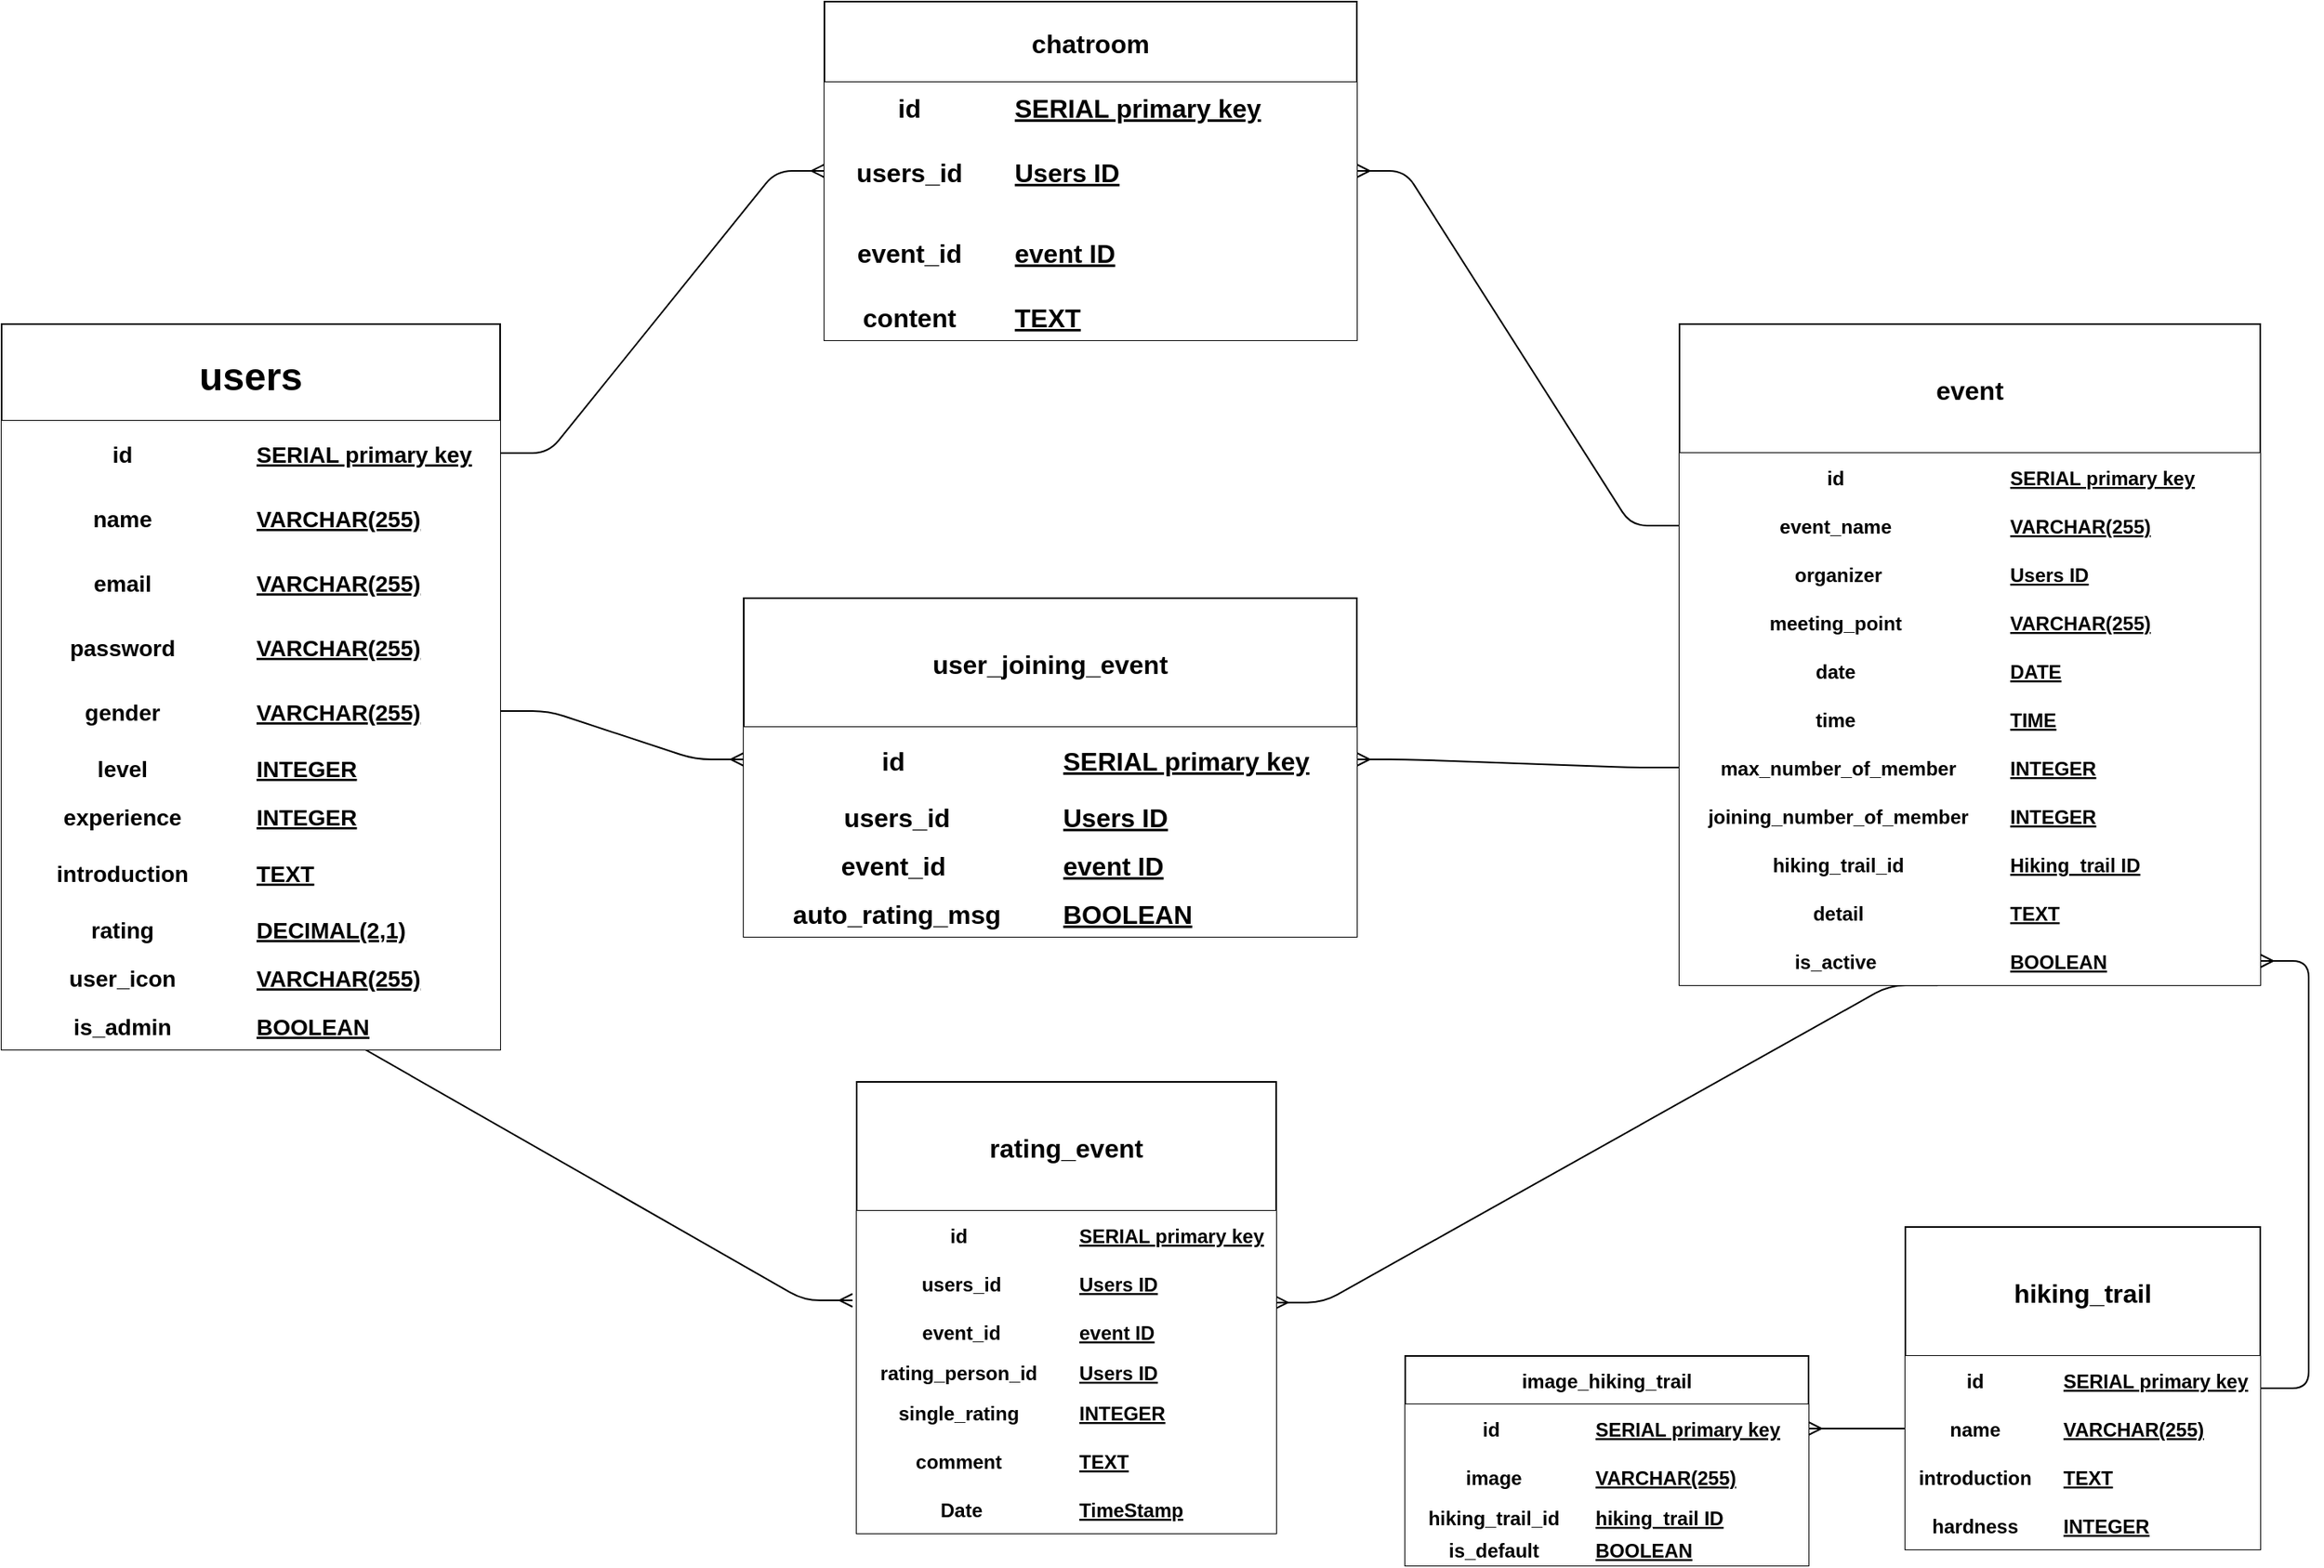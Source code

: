 <mxfile version="14.2.7" type="device"><diagram id="65VvHo6--kCIn4KXoi39" name="Page-1"><mxGraphModel dx="1865" dy="1717" grid="1" gridSize="10" guides="1" tooltips="1" connect="1" arrows="1" fold="1" page="1" pageScale="1" pageWidth="827" pageHeight="1169" math="0" shadow="0"><root><mxCell id="0"/><mxCell id="1" parent="0"/><mxCell id="d0yQMke6JM1EVP33kVht-113" value="" style="edgeStyle=entityRelationEdgeStyle;fontSize=12;html=1;endArrow=ERmany;entryX=0;entryY=0.5;entryDx=0;entryDy=0;" parent="1" source="-zenPWLFXA5SUry6Ur8m-55" target="-zenPWLFXA5SUry6Ur8m-111" edge="1"><mxGeometry width="100" height="100" relative="1" as="geometry"><mxPoint x="-160" y="-700" as="sourcePoint"/><mxPoint x="-130" y="-550" as="targetPoint"/></mxGeometry></mxCell><mxCell id="d0yQMke6JM1EVP33kVht-120" value="" style="edgeStyle=entityRelationEdgeStyle;fontSize=12;html=1;endArrow=ERmany;exitX=0;exitY=0.5;exitDx=0;exitDy=0;entryX=1;entryY=0.5;entryDx=0;entryDy=0;" parent="1" source="-zenPWLFXA5SUry6Ur8m-220" target="-zenPWLFXA5SUry6Ur8m-79" edge="1"><mxGeometry width="100" height="100" relative="1" as="geometry"><mxPoint x="310" y="-1010" as="sourcePoint"/><mxPoint x="370" y="-1010" as="targetPoint"/></mxGeometry></mxCell><mxCell id="d0yQMke6JM1EVP33kVht-121" value="" style="edgeStyle=entityRelationEdgeStyle;fontSize=12;html=1;endArrow=ERmany;entryX=0;entryY=0.5;entryDx=0;entryDy=0;" parent="1" source="-zenPWLFXA5SUry6Ur8m-19" target="-zenPWLFXA5SUry6Ur8m-79" edge="1"><mxGeometry width="100" height="100" relative="1" as="geometry"><mxPoint x="-180" y="-910" as="sourcePoint"/><mxPoint x="-230" y="-936" as="targetPoint"/></mxGeometry></mxCell><mxCell id="d0yQMke6JM1EVP33kVht-123" value="" style="edgeStyle=entityRelationEdgeStyle;fontSize=12;html=1;endArrow=ERmany;entryX=-0.01;entryY=0.85;entryDx=0;entryDy=0;entryPerimeter=0;exitX=0.474;exitY=1.067;exitDx=0;exitDy=0;exitPerimeter=0;" parent="1" source="-zenPWLFXA5SUry6Ur8m-40" target="-zenPWLFXA5SUry6Ur8m-158" edge="1"><mxGeometry width="100" height="100" relative="1" as="geometry"><mxPoint x="-388" y="-520" as="sourcePoint"/><mxPoint x="-380" y="-350" as="targetPoint"/></mxGeometry></mxCell><mxCell id="d0yQMke6JM1EVP33kVht-122" value="" style="edgeStyle=entityRelationEdgeStyle;fontSize=12;html=1;endArrow=ERmany;entryX=0.997;entryY=-0.106;entryDx=0;entryDy=0;entryPerimeter=0;exitX=0.445;exitY=1.003;exitDx=0;exitDy=0;exitPerimeter=0;" parent="1" source="-zenPWLFXA5SUry6Ur8m-241" target="-zenPWLFXA5SUry6Ur8m-161" edge="1"><mxGeometry width="100" height="100" relative="1" as="geometry"><mxPoint x="290" y="-450" as="sourcePoint"/><mxPoint x="440" y="-520" as="targetPoint"/></mxGeometry></mxCell><mxCell id="d0yQMke6JM1EVP33kVht-112" value="" style="edgeStyle=entityRelationEdgeStyle;fontSize=12;html=1;endArrow=ERmany;" parent="1" source="-zenPWLFXA5SUry6Ur8m-253" target="-zenPWLFXA5SUry6Ur8m-111" edge="1"><mxGeometry width="100" height="100" relative="1" as="geometry"><mxPoint x="304" y="-600" as="sourcePoint"/><mxPoint x="250" y="-685" as="targetPoint"/></mxGeometry></mxCell><mxCell id="-zenPWLFXA5SUry6Ur8m-18" value="users" style="shape=table;startSize=60;container=1;collapsible=1;childLayout=tableLayout;fixedRows=1;rowLines=0;fontStyle=1;align=center;resizeLast=1;gradientColor=none;fontSize=24;" parent="1" vertex="1"><mxGeometry x="-730" y="-890" width="309" height="450" as="geometry"/></mxCell><mxCell id="-zenPWLFXA5SUry6Ur8m-19" value="" style="shape=partialRectangle;collapsible=0;dropTarget=0;pointerEvents=0;top=0;left=0;bottom=0;right=0;points=[[0,0.5],[1,0.5]];portConstraint=eastwest;" parent="-zenPWLFXA5SUry6Ur8m-18" vertex="1"><mxGeometry y="60" width="309" height="40" as="geometry"/></mxCell><mxCell id="-zenPWLFXA5SUry6Ur8m-20" value="id" style="shape=partialRectangle;connectable=0;top=0;left=0;bottom=0;right=0;fontStyle=1;overflow=hidden;fontSize=14;" parent="-zenPWLFXA5SUry6Ur8m-19" vertex="1"><mxGeometry width="150.0" height="40" as="geometry"/></mxCell><mxCell id="-zenPWLFXA5SUry6Ur8m-21" value="SERIAL primary key" style="shape=partialRectangle;connectable=0;top=0;left=0;bottom=0;right=0;align=left;spacingLeft=6;fontStyle=5;overflow=hidden;fontSize=14;" parent="-zenPWLFXA5SUry6Ur8m-19" vertex="1"><mxGeometry x="150.0" width="159.0" height="40" as="geometry"/></mxCell><mxCell id="-zenPWLFXA5SUry6Ur8m-22" value="" style="shape=partialRectangle;collapsible=0;dropTarget=0;pointerEvents=0;top=0;left=0;bottom=1;right=0;points=[[0,0.5],[1,0.5]];portConstraint=eastwest;fontSize=14;" parent="-zenPWLFXA5SUry6Ur8m-18" vertex="1"><mxGeometry y="100" width="309" height="40" as="geometry"/></mxCell><mxCell id="-zenPWLFXA5SUry6Ur8m-23" value="name" style="shape=partialRectangle;connectable=0;top=0;left=0;bottom=0;right=0;fontStyle=1;overflow=hidden;fontSize=14;" parent="-zenPWLFXA5SUry6Ur8m-22" vertex="1"><mxGeometry width="150.0" height="40" as="geometry"/></mxCell><mxCell id="-zenPWLFXA5SUry6Ur8m-24" value="VARCHAR(255)" style="shape=partialRectangle;connectable=0;top=0;left=0;bottom=0;right=0;align=left;spacingLeft=6;fontStyle=5;overflow=hidden;fontSize=14;" parent="-zenPWLFXA5SUry6Ur8m-22" vertex="1"><mxGeometry x="150.0" width="159.0" height="40" as="geometry"/></mxCell><mxCell id="-zenPWLFXA5SUry6Ur8m-61" style="shape=partialRectangle;collapsible=0;dropTarget=0;pointerEvents=0;top=0;left=0;bottom=1;right=0;points=[[0,0.5],[1,0.5]];portConstraint=eastwest;fontSize=14;" parent="-zenPWLFXA5SUry6Ur8m-18" vertex="1"><mxGeometry y="140" width="309" height="40" as="geometry"/></mxCell><mxCell id="-zenPWLFXA5SUry6Ur8m-62" value="email" style="shape=partialRectangle;connectable=0;top=0;left=0;bottom=0;right=0;fontStyle=1;overflow=hidden;fontSize=14;" parent="-zenPWLFXA5SUry6Ur8m-61" vertex="1"><mxGeometry width="150.0" height="40" as="geometry"/></mxCell><mxCell id="-zenPWLFXA5SUry6Ur8m-63" value="VARCHAR(255)" style="shape=partialRectangle;connectable=0;top=0;left=0;bottom=0;right=0;align=left;spacingLeft=6;fontStyle=5;overflow=hidden;fontSize=14;" parent="-zenPWLFXA5SUry6Ur8m-61" vertex="1"><mxGeometry x="150.0" width="159.0" height="40" as="geometry"/></mxCell><mxCell id="-zenPWLFXA5SUry6Ur8m-58" style="shape=partialRectangle;collapsible=0;dropTarget=0;pointerEvents=0;top=0;left=0;bottom=1;right=0;points=[[0,0.5],[1,0.5]];portConstraint=eastwest;fontSize=14;" parent="-zenPWLFXA5SUry6Ur8m-18" vertex="1"><mxGeometry y="180" width="309" height="40" as="geometry"/></mxCell><mxCell id="-zenPWLFXA5SUry6Ur8m-59" value="password" style="shape=partialRectangle;connectable=0;top=0;left=0;bottom=0;right=0;fontStyle=1;overflow=hidden;fontSize=14;" parent="-zenPWLFXA5SUry6Ur8m-58" vertex="1"><mxGeometry width="150.0" height="40" as="geometry"/></mxCell><mxCell id="-zenPWLFXA5SUry6Ur8m-60" value="VARCHAR(255)" style="shape=partialRectangle;connectable=0;top=0;left=0;bottom=0;right=0;align=left;spacingLeft=6;fontStyle=5;overflow=hidden;fontSize=14;" parent="-zenPWLFXA5SUry6Ur8m-58" vertex="1"><mxGeometry x="150.0" width="159.0" height="40" as="geometry"/></mxCell><mxCell id="-zenPWLFXA5SUry6Ur8m-55" style="shape=partialRectangle;collapsible=0;dropTarget=0;pointerEvents=0;top=0;left=0;bottom=1;right=0;points=[[0,0.5],[1,0.5]];portConstraint=eastwest;fontSize=14;" parent="-zenPWLFXA5SUry6Ur8m-18" vertex="1"><mxGeometry y="220" width="309" height="40" as="geometry"/></mxCell><mxCell id="-zenPWLFXA5SUry6Ur8m-56" value="gender" style="shape=partialRectangle;connectable=0;top=0;left=0;bottom=0;right=0;fontStyle=1;overflow=hidden;fontSize=14;" parent="-zenPWLFXA5SUry6Ur8m-55" vertex="1"><mxGeometry width="150.0" height="40" as="geometry"/></mxCell><mxCell id="-zenPWLFXA5SUry6Ur8m-57" value="VARCHAR(255)" style="shape=partialRectangle;connectable=0;top=0;left=0;bottom=0;right=0;align=left;spacingLeft=6;fontStyle=5;overflow=hidden;fontSize=14;" parent="-zenPWLFXA5SUry6Ur8m-55" vertex="1"><mxGeometry x="150.0" width="159.0" height="40" as="geometry"/></mxCell><mxCell id="-zenPWLFXA5SUry6Ur8m-52" style="shape=partialRectangle;collapsible=0;dropTarget=0;pointerEvents=0;top=0;left=0;bottom=1;right=0;points=[[0,0.5],[1,0.5]];portConstraint=eastwest;fontSize=14;" parent="-zenPWLFXA5SUry6Ur8m-18" vertex="1"><mxGeometry y="260" width="309" height="30" as="geometry"/></mxCell><mxCell id="-zenPWLFXA5SUry6Ur8m-53" value="level" style="shape=partialRectangle;connectable=0;top=0;left=0;bottom=0;right=0;fontStyle=1;overflow=hidden;fontSize=14;" parent="-zenPWLFXA5SUry6Ur8m-52" vertex="1"><mxGeometry width="150.0" height="30" as="geometry"/></mxCell><mxCell id="-zenPWLFXA5SUry6Ur8m-54" value="INTEGER" style="shape=partialRectangle;connectable=0;top=0;left=0;bottom=0;right=0;align=left;spacingLeft=6;fontStyle=5;overflow=hidden;fontSize=14;" parent="-zenPWLFXA5SUry6Ur8m-52" vertex="1"><mxGeometry x="150.0" width="159.0" height="30" as="geometry"/></mxCell><mxCell id="-zenPWLFXA5SUry6Ur8m-49" style="shape=partialRectangle;collapsible=0;dropTarget=0;pointerEvents=0;top=0;left=0;bottom=1;right=0;points=[[0,0.5],[1,0.5]];portConstraint=eastwest;fontSize=14;" parent="-zenPWLFXA5SUry6Ur8m-18" vertex="1"><mxGeometry y="290" width="309" height="30" as="geometry"/></mxCell><mxCell id="-zenPWLFXA5SUry6Ur8m-50" value="experience" style="shape=partialRectangle;connectable=0;top=0;left=0;bottom=0;right=0;fontStyle=1;overflow=hidden;fontSize=14;" parent="-zenPWLFXA5SUry6Ur8m-49" vertex="1"><mxGeometry width="150.0" height="30" as="geometry"/></mxCell><mxCell id="-zenPWLFXA5SUry6Ur8m-51" value="INTEGER" style="shape=partialRectangle;connectable=0;top=0;left=0;bottom=0;right=0;align=left;spacingLeft=6;fontStyle=5;overflow=hidden;fontSize=14;" parent="-zenPWLFXA5SUry6Ur8m-49" vertex="1"><mxGeometry x="150.0" width="159.0" height="30" as="geometry"/></mxCell><mxCell id="-zenPWLFXA5SUry6Ur8m-46" style="shape=partialRectangle;collapsible=0;dropTarget=0;pointerEvents=0;top=0;left=0;bottom=1;right=0;points=[[0,0.5],[1,0.5]];portConstraint=eastwest;fontSize=14;" parent="-zenPWLFXA5SUry6Ur8m-18" vertex="1"><mxGeometry y="320" width="309" height="40" as="geometry"/></mxCell><mxCell id="-zenPWLFXA5SUry6Ur8m-47" value="introduction" style="shape=partialRectangle;connectable=0;top=0;left=0;bottom=0;right=0;fontStyle=1;overflow=hidden;fontSize=14;" parent="-zenPWLFXA5SUry6Ur8m-46" vertex="1"><mxGeometry width="150.0" height="40" as="geometry"/></mxCell><mxCell id="-zenPWLFXA5SUry6Ur8m-48" value="TEXT" style="shape=partialRectangle;connectable=0;top=0;left=0;bottom=0;right=0;align=left;spacingLeft=6;fontStyle=5;overflow=hidden;fontSize=14;" parent="-zenPWLFXA5SUry6Ur8m-46" vertex="1"><mxGeometry x="150.0" width="159.0" height="40" as="geometry"/></mxCell><mxCell id="-zenPWLFXA5SUry6Ur8m-43" style="shape=partialRectangle;collapsible=0;dropTarget=0;pointerEvents=0;top=0;left=0;bottom=1;right=0;points=[[0,0.5],[1,0.5]];portConstraint=eastwest;fontSize=14;" parent="-zenPWLFXA5SUry6Ur8m-18" vertex="1"><mxGeometry y="360" width="309" height="30" as="geometry"/></mxCell><mxCell id="-zenPWLFXA5SUry6Ur8m-44" value="rating" style="shape=partialRectangle;connectable=0;top=0;left=0;bottom=0;right=0;fontStyle=1;overflow=hidden;fontSize=14;" parent="-zenPWLFXA5SUry6Ur8m-43" vertex="1"><mxGeometry width="150.0" height="30" as="geometry"/></mxCell><mxCell id="-zenPWLFXA5SUry6Ur8m-45" value="DECIMAL(2,1)" style="shape=partialRectangle;connectable=0;top=0;left=0;bottom=0;right=0;align=left;spacingLeft=6;fontStyle=5;overflow=hidden;fontSize=14;" parent="-zenPWLFXA5SUry6Ur8m-43" vertex="1"><mxGeometry x="150.0" width="159.0" height="30" as="geometry"/></mxCell><mxCell id="-zenPWLFXA5SUry6Ur8m-40" style="shape=partialRectangle;collapsible=0;dropTarget=0;pointerEvents=0;top=0;left=0;bottom=1;right=0;points=[[0,0.5],[1,0.5]];portConstraint=eastwest;fontSize=14;" parent="-zenPWLFXA5SUry6Ur8m-18" vertex="1"><mxGeometry y="390" width="309" height="30" as="geometry"/></mxCell><mxCell id="-zenPWLFXA5SUry6Ur8m-41" value="user_icon" style="shape=partialRectangle;connectable=0;top=0;left=0;bottom=0;right=0;fontStyle=1;overflow=hidden;fontSize=14;" parent="-zenPWLFXA5SUry6Ur8m-40" vertex="1"><mxGeometry width="150.0" height="30" as="geometry"/></mxCell><mxCell id="-zenPWLFXA5SUry6Ur8m-42" value="VARCHAR(255)" style="shape=partialRectangle;connectable=0;top=0;left=0;bottom=0;right=0;align=left;spacingLeft=6;fontStyle=5;overflow=hidden;fontSize=14;" parent="-zenPWLFXA5SUry6Ur8m-40" vertex="1"><mxGeometry x="150.0" width="159.0" height="30" as="geometry"/></mxCell><mxCell id="eT_A-ZNSrXcvtwhWR4jD-4" style="shape=partialRectangle;collapsible=0;dropTarget=0;pointerEvents=0;top=0;left=0;bottom=1;right=0;points=[[0,0.5],[1,0.5]];portConstraint=eastwest;fontSize=14;" vertex="1" parent="-zenPWLFXA5SUry6Ur8m-18"><mxGeometry y="420" width="309" height="30" as="geometry"/></mxCell><mxCell id="eT_A-ZNSrXcvtwhWR4jD-5" value="is_admin" style="shape=partialRectangle;connectable=0;top=0;left=0;bottom=0;right=0;fontStyle=1;overflow=hidden;fontSize=14;" vertex="1" parent="eT_A-ZNSrXcvtwhWR4jD-4"><mxGeometry width="150.0" height="30" as="geometry"/></mxCell><mxCell id="eT_A-ZNSrXcvtwhWR4jD-6" value="BOOLEAN" style="shape=partialRectangle;connectable=0;top=0;left=0;bottom=0;right=0;align=left;spacingLeft=6;fontStyle=5;overflow=hidden;fontSize=14;" vertex="1" parent="eT_A-ZNSrXcvtwhWR4jD-4"><mxGeometry x="150.0" width="159.0" height="30" as="geometry"/></mxCell><mxCell id="-zenPWLFXA5SUry6Ur8m-79" value="chatroom" style="shape=table;startSize=50;container=1;collapsible=1;childLayout=tableLayout;fixedRows=1;rowLines=0;fontStyle=1;align=center;resizeLast=1;strokeColor=#000000;gradientColor=none;fontSize=16;" parent="1" vertex="1"><mxGeometry x="-220" y="-1090" width="330" height="210" as="geometry"/></mxCell><mxCell id="-zenPWLFXA5SUry6Ur8m-80" value="" style="shape=partialRectangle;collapsible=0;dropTarget=0;pointerEvents=0;top=0;left=0;bottom=0;right=0;points=[[0,0.5],[1,0.5]];portConstraint=eastwest;fontSize=16;" parent="-zenPWLFXA5SUry6Ur8m-79" vertex="1"><mxGeometry y="50" width="330" height="30" as="geometry"/></mxCell><mxCell id="-zenPWLFXA5SUry6Ur8m-81" value="id " style="shape=partialRectangle;connectable=0;top=0;left=0;bottom=0;right=0;fontStyle=1;overflow=hidden;fontSize=16;" parent="-zenPWLFXA5SUry6Ur8m-80" vertex="1"><mxGeometry width="110" height="30" as="geometry"/></mxCell><mxCell id="-zenPWLFXA5SUry6Ur8m-82" value="SERIAL primary key" style="shape=partialRectangle;connectable=0;top=0;left=0;bottom=0;right=0;align=left;spacingLeft=6;fontStyle=5;overflow=hidden;fontSize=16;" parent="-zenPWLFXA5SUry6Ur8m-80" vertex="1"><mxGeometry x="110" width="220" height="30" as="geometry"/></mxCell><mxCell id="-zenPWLFXA5SUry6Ur8m-98" style="shape=partialRectangle;collapsible=0;dropTarget=0;pointerEvents=0;top=0;left=0;bottom=0;right=0;points=[[0,0.5],[1,0.5]];portConstraint=eastwest;fontSize=16;" parent="-zenPWLFXA5SUry6Ur8m-79" vertex="1"><mxGeometry y="80" width="330" height="50" as="geometry"/></mxCell><mxCell id="-zenPWLFXA5SUry6Ur8m-99" value="users_id " style="shape=partialRectangle;connectable=0;top=0;left=0;bottom=0;right=0;fontStyle=1;overflow=hidden;fontSize=16;" parent="-zenPWLFXA5SUry6Ur8m-98" vertex="1"><mxGeometry width="110" height="50" as="geometry"/></mxCell><mxCell id="-zenPWLFXA5SUry6Ur8m-100" value="Users ID" style="shape=partialRectangle;connectable=0;top=0;left=0;bottom=0;right=0;align=left;spacingLeft=6;fontStyle=5;overflow=hidden;fontSize=16;" parent="-zenPWLFXA5SUry6Ur8m-98" vertex="1"><mxGeometry x="110" width="220" height="50" as="geometry"/></mxCell><mxCell id="-zenPWLFXA5SUry6Ur8m-101" style="shape=partialRectangle;collapsible=0;dropTarget=0;pointerEvents=0;top=0;left=0;bottom=0;right=0;points=[[0,0.5],[1,0.5]];portConstraint=eastwest;fontSize=16;" parent="-zenPWLFXA5SUry6Ur8m-79" vertex="1"><mxGeometry y="130" width="330" height="50" as="geometry"/></mxCell><mxCell id="-zenPWLFXA5SUry6Ur8m-102" value="event_id " style="shape=partialRectangle;connectable=0;top=0;left=0;bottom=0;right=0;fontStyle=1;overflow=hidden;fontSize=16;" parent="-zenPWLFXA5SUry6Ur8m-101" vertex="1"><mxGeometry width="110" height="50" as="geometry"/></mxCell><mxCell id="-zenPWLFXA5SUry6Ur8m-103" value="event ID" style="shape=partialRectangle;connectable=0;top=0;left=0;bottom=0;right=0;align=left;spacingLeft=6;fontStyle=5;overflow=hidden;fontSize=16;" parent="-zenPWLFXA5SUry6Ur8m-101" vertex="1"><mxGeometry x="110" width="220" height="50" as="geometry"/></mxCell><mxCell id="-zenPWLFXA5SUry6Ur8m-104" style="shape=partialRectangle;collapsible=0;dropTarget=0;pointerEvents=0;top=0;left=0;bottom=0;right=0;points=[[0,0.5],[1,0.5]];portConstraint=eastwest;fontSize=16;" parent="-zenPWLFXA5SUry6Ur8m-79" vertex="1"><mxGeometry y="180" width="330" height="30" as="geometry"/></mxCell><mxCell id="-zenPWLFXA5SUry6Ur8m-105" value="content " style="shape=partialRectangle;connectable=0;top=0;left=0;bottom=0;right=0;fontStyle=1;overflow=hidden;fontSize=16;" parent="-zenPWLFXA5SUry6Ur8m-104" vertex="1"><mxGeometry width="110" height="30" as="geometry"/></mxCell><mxCell id="-zenPWLFXA5SUry6Ur8m-106" value="TEXT" style="shape=partialRectangle;connectable=0;top=0;left=0;bottom=0;right=0;align=left;spacingLeft=6;fontStyle=5;overflow=hidden;fontSize=16;" parent="-zenPWLFXA5SUry6Ur8m-104" vertex="1"><mxGeometry x="110" width="220" height="30" as="geometry"/></mxCell><mxCell id="-zenPWLFXA5SUry6Ur8m-110" value="user_joining_event" style="shape=table;startSize=80;container=1;collapsible=1;childLayout=tableLayout;fixedRows=1;rowLines=0;fontStyle=1;align=center;resizeLast=1;strokeColor=#000000;gradientColor=none;fontSize=16;" parent="1" vertex="1"><mxGeometry x="-270" y="-720" width="380" height="210" as="geometry"/></mxCell><mxCell id="-zenPWLFXA5SUry6Ur8m-111" value="" style="shape=partialRectangle;collapsible=0;dropTarget=0;pointerEvents=0;top=0;left=0;bottom=0;right=0;points=[[0,0.5],[1,0.5]];portConstraint=eastwest;fontSize=16;" parent="-zenPWLFXA5SUry6Ur8m-110" vertex="1"><mxGeometry y="80" width="380" height="40" as="geometry"/></mxCell><mxCell id="-zenPWLFXA5SUry6Ur8m-112" value="id " style="shape=partialRectangle;connectable=0;top=0;left=0;bottom=0;right=0;fontStyle=1;overflow=hidden;fontSize=16;" parent="-zenPWLFXA5SUry6Ur8m-111" vertex="1"><mxGeometry width="190" height="40" as="geometry"/></mxCell><mxCell id="-zenPWLFXA5SUry6Ur8m-113" value="SERIAL primary key" style="shape=partialRectangle;connectable=0;top=0;left=0;bottom=0;right=0;align=left;spacingLeft=6;fontStyle=5;overflow=hidden;fontSize=16;" parent="-zenPWLFXA5SUry6Ur8m-111" vertex="1"><mxGeometry x="190" width="190" height="40" as="geometry"/></mxCell><mxCell id="-zenPWLFXA5SUry6Ur8m-129" style="shape=partialRectangle;collapsible=0;dropTarget=0;pointerEvents=0;top=0;left=0;bottom=0;right=0;points=[[0,0.5],[1,0.5]];portConstraint=eastwest;fontSize=16;" parent="-zenPWLFXA5SUry6Ur8m-110" vertex="1"><mxGeometry y="120" width="380" height="30" as="geometry"/></mxCell><mxCell id="-zenPWLFXA5SUry6Ur8m-130" value="users_id" style="shape=partialRectangle;connectable=0;top=0;left=0;bottom=0;right=0;fontStyle=1;overflow=hidden;fontSize=16;" parent="-zenPWLFXA5SUry6Ur8m-129" vertex="1"><mxGeometry width="190" height="30" as="geometry"/></mxCell><mxCell id="-zenPWLFXA5SUry6Ur8m-131" value="Users ID" style="shape=partialRectangle;connectable=0;top=0;left=0;bottom=0;right=0;align=left;spacingLeft=6;fontStyle=5;overflow=hidden;fontSize=16;" parent="-zenPWLFXA5SUry6Ur8m-129" vertex="1"><mxGeometry x="190" width="190" height="30" as="geometry"/></mxCell><mxCell id="-zenPWLFXA5SUry6Ur8m-132" style="shape=partialRectangle;collapsible=0;dropTarget=0;pointerEvents=0;top=0;left=0;bottom=0;right=0;points=[[0,0.5],[1,0.5]];portConstraint=eastwest;fontSize=16;" parent="-zenPWLFXA5SUry6Ur8m-110" vertex="1"><mxGeometry y="150" width="380" height="30" as="geometry"/></mxCell><mxCell id="-zenPWLFXA5SUry6Ur8m-133" value="event_id " style="shape=partialRectangle;connectable=0;top=0;left=0;bottom=0;right=0;fontStyle=1;overflow=hidden;fontSize=16;" parent="-zenPWLFXA5SUry6Ur8m-132" vertex="1"><mxGeometry width="190" height="30" as="geometry"/></mxCell><mxCell id="-zenPWLFXA5SUry6Ur8m-134" value="event ID" style="shape=partialRectangle;connectable=0;top=0;left=0;bottom=0;right=0;align=left;spacingLeft=6;fontStyle=5;overflow=hidden;fontSize=16;" parent="-zenPWLFXA5SUry6Ur8m-132" vertex="1"><mxGeometry x="190" width="190" height="30" as="geometry"/></mxCell><mxCell id="W8MikCeuZX580ekkMF8j-58" style="shape=partialRectangle;collapsible=0;dropTarget=0;pointerEvents=0;top=0;left=0;bottom=0;right=0;points=[[0,0.5],[1,0.5]];portConstraint=eastwest;fontSize=16;" parent="-zenPWLFXA5SUry6Ur8m-110" vertex="1"><mxGeometry y="180" width="380" height="30" as="geometry"/></mxCell><mxCell id="W8MikCeuZX580ekkMF8j-59" value="auto_rating_msg" style="shape=partialRectangle;connectable=0;top=0;left=0;bottom=0;right=0;fontStyle=1;overflow=hidden;fontSize=16;" parent="W8MikCeuZX580ekkMF8j-58" vertex="1"><mxGeometry width="190" height="30" as="geometry"/></mxCell><mxCell id="W8MikCeuZX580ekkMF8j-60" value="BOOLEAN" style="shape=partialRectangle;connectable=0;top=0;left=0;bottom=0;right=0;align=left;spacingLeft=6;fontStyle=5;overflow=hidden;fontSize=16;" parent="W8MikCeuZX580ekkMF8j-58" vertex="1"><mxGeometry x="190" width="190" height="30" as="geometry"/></mxCell><mxCell id="-zenPWLFXA5SUry6Ur8m-139" value="rating_event" style="shape=table;startSize=80;container=1;collapsible=1;childLayout=tableLayout;fixedRows=1;rowLines=0;fontStyle=1;align=center;resizeLast=1;strokeColor=#000000;gradientColor=none;fontSize=16;" parent="1" vertex="1"><mxGeometry x="-200" y="-420" width="260" height="280.0" as="geometry"/></mxCell><mxCell id="-zenPWLFXA5SUry6Ur8m-143" value="" style="shape=partialRectangle;collapsible=0;dropTarget=0;pointerEvents=0;top=0;left=0;bottom=1;right=0;points=[[0,0.5],[1,0.5]];portConstraint=eastwest;" parent="-zenPWLFXA5SUry6Ur8m-139" vertex="1"><mxGeometry y="80" width="260" height="30" as="geometry"/></mxCell><mxCell id="-zenPWLFXA5SUry6Ur8m-144" value="id " style="shape=partialRectangle;connectable=0;top=0;left=0;bottom=0;right=0;fontStyle=1;overflow=hidden;" parent="-zenPWLFXA5SUry6Ur8m-143" vertex="1"><mxGeometry width="130" height="30" as="geometry"/></mxCell><mxCell id="-zenPWLFXA5SUry6Ur8m-145" value="SERIAL primary key" style="shape=partialRectangle;connectable=0;top=0;left=0;bottom=0;right=0;align=left;spacingLeft=6;fontStyle=5;overflow=hidden;" parent="-zenPWLFXA5SUry6Ur8m-143" vertex="1"><mxGeometry x="130" width="130" height="30" as="geometry"/></mxCell><mxCell id="-zenPWLFXA5SUry6Ur8m-158" style="shape=partialRectangle;collapsible=0;dropTarget=0;pointerEvents=0;top=0;left=0;bottom=1;right=0;points=[[0,0.5],[1,0.5]];portConstraint=eastwest;" parent="-zenPWLFXA5SUry6Ur8m-139" vertex="1"><mxGeometry y="110" width="260" height="30" as="geometry"/></mxCell><mxCell id="-zenPWLFXA5SUry6Ur8m-159" value="users_id" style="shape=partialRectangle;connectable=0;top=0;left=0;bottom=0;right=0;fontStyle=1;overflow=hidden;" parent="-zenPWLFXA5SUry6Ur8m-158" vertex="1"><mxGeometry width="130" height="30" as="geometry"/></mxCell><mxCell id="-zenPWLFXA5SUry6Ur8m-160" value="Users ID" style="shape=partialRectangle;connectable=0;top=0;left=0;bottom=0;right=0;align=left;spacingLeft=6;fontStyle=5;overflow=hidden;" parent="-zenPWLFXA5SUry6Ur8m-158" vertex="1"><mxGeometry x="130" width="130" height="30" as="geometry"/></mxCell><mxCell id="-zenPWLFXA5SUry6Ur8m-161" style="shape=partialRectangle;collapsible=0;dropTarget=0;pointerEvents=0;top=0;left=0;bottom=1;right=0;points=[[0,0.5],[1,0.5]];portConstraint=eastwest;" parent="-zenPWLFXA5SUry6Ur8m-139" vertex="1"><mxGeometry y="140" width="260" height="30" as="geometry"/></mxCell><mxCell id="-zenPWLFXA5SUry6Ur8m-162" value="event_id" style="shape=partialRectangle;connectable=0;top=0;left=0;bottom=0;right=0;fontStyle=1;overflow=hidden;" parent="-zenPWLFXA5SUry6Ur8m-161" vertex="1"><mxGeometry width="130" height="30" as="geometry"/></mxCell><mxCell id="-zenPWLFXA5SUry6Ur8m-163" value="event ID" style="shape=partialRectangle;connectable=0;top=0;left=0;bottom=0;right=0;align=left;spacingLeft=6;fontStyle=5;overflow=hidden;" parent="-zenPWLFXA5SUry6Ur8m-161" vertex="1"><mxGeometry x="130" width="130" height="30" as="geometry"/></mxCell><mxCell id="-zenPWLFXA5SUry6Ur8m-164" style="shape=partialRectangle;collapsible=0;dropTarget=0;pointerEvents=0;top=0;left=0;bottom=1;right=0;points=[[0,0.5],[1,0.5]];portConstraint=eastwest;" parent="-zenPWLFXA5SUry6Ur8m-139" vertex="1"><mxGeometry y="170" width="260" height="20" as="geometry"/></mxCell><mxCell id="-zenPWLFXA5SUry6Ur8m-165" value="rating_person_id " style="shape=partialRectangle;connectable=0;top=0;left=0;bottom=0;right=0;fontStyle=1;overflow=hidden;" parent="-zenPWLFXA5SUry6Ur8m-164" vertex="1"><mxGeometry width="130" height="20" as="geometry"/></mxCell><mxCell id="-zenPWLFXA5SUry6Ur8m-166" value="Users ID" style="shape=partialRectangle;connectable=0;top=0;left=0;bottom=0;right=0;align=left;spacingLeft=6;fontStyle=5;overflow=hidden;" parent="-zenPWLFXA5SUry6Ur8m-164" vertex="1"><mxGeometry x="130" width="130" height="20" as="geometry"/></mxCell><mxCell id="-zenPWLFXA5SUry6Ur8m-176" style="shape=partialRectangle;collapsible=0;dropTarget=0;pointerEvents=0;top=0;left=0;bottom=1;right=0;points=[[0,0.5],[1,0.5]];portConstraint=eastwest;" parent="-zenPWLFXA5SUry6Ur8m-139" vertex="1"><mxGeometry y="190" width="260" height="30" as="geometry"/></mxCell><mxCell id="-zenPWLFXA5SUry6Ur8m-177" value="single_rating " style="shape=partialRectangle;connectable=0;top=0;left=0;bottom=0;right=0;fontStyle=1;overflow=hidden;" parent="-zenPWLFXA5SUry6Ur8m-176" vertex="1"><mxGeometry width="130" height="30" as="geometry"/></mxCell><mxCell id="-zenPWLFXA5SUry6Ur8m-178" value="INTEGER" style="shape=partialRectangle;connectable=0;top=0;left=0;bottom=0;right=0;align=left;spacingLeft=6;fontStyle=5;overflow=hidden;" parent="-zenPWLFXA5SUry6Ur8m-176" vertex="1"><mxGeometry x="130" width="130" height="30" as="geometry"/></mxCell><mxCell id="-zenPWLFXA5SUry6Ur8m-173" style="shape=partialRectangle;collapsible=0;dropTarget=0;pointerEvents=0;top=0;left=0;bottom=1;right=0;points=[[0,0.5],[1,0.5]];portConstraint=eastwest;" parent="-zenPWLFXA5SUry6Ur8m-139" vertex="1"><mxGeometry y="220" width="260" height="30" as="geometry"/></mxCell><mxCell id="-zenPWLFXA5SUry6Ur8m-174" value="comment " style="shape=partialRectangle;connectable=0;top=0;left=0;bottom=0;right=0;fontStyle=1;overflow=hidden;" parent="-zenPWLFXA5SUry6Ur8m-173" vertex="1"><mxGeometry width="130" height="30" as="geometry"/></mxCell><mxCell id="-zenPWLFXA5SUry6Ur8m-175" value="TEXT" style="shape=partialRectangle;connectable=0;top=0;left=0;bottom=0;right=0;align=left;spacingLeft=6;fontStyle=5;overflow=hidden;" parent="-zenPWLFXA5SUry6Ur8m-173" vertex="1"><mxGeometry x="130" width="130" height="30" as="geometry"/></mxCell><mxCell id="61T6ts-IJY7HtGbAiDLm-1" style="shape=partialRectangle;collapsible=0;dropTarget=0;pointerEvents=0;top=0;left=0;bottom=1;right=0;points=[[0,0.5],[1,0.5]];portConstraint=eastwest;" parent="-zenPWLFXA5SUry6Ur8m-139" vertex="1"><mxGeometry y="250" width="260" height="30" as="geometry"/></mxCell><mxCell id="61T6ts-IJY7HtGbAiDLm-2" value="Date" style="shape=partialRectangle;connectable=0;top=0;left=0;bottom=0;right=0;fontStyle=1;overflow=hidden;" parent="61T6ts-IJY7HtGbAiDLm-1" vertex="1"><mxGeometry width="130" height="30" as="geometry"/></mxCell><mxCell id="61T6ts-IJY7HtGbAiDLm-3" value="TimeStamp" style="shape=partialRectangle;connectable=0;top=0;left=0;bottom=0;right=0;align=left;spacingLeft=6;fontStyle=5;overflow=hidden;" parent="61T6ts-IJY7HtGbAiDLm-1" vertex="1"><mxGeometry x="130" width="130" height="30" as="geometry"/></mxCell><mxCell id="-zenPWLFXA5SUry6Ur8m-179" value="hiking_trail" style="shape=table;startSize=80;container=1;collapsible=1;childLayout=tableLayout;fixedRows=1;rowLines=0;fontStyle=1;align=center;resizeLast=1;strokeColor=#000000;gradientColor=none;fontSize=16;" parent="1" vertex="1"><mxGeometry x="450" y="-330" width="220" height="200" as="geometry"/></mxCell><mxCell id="-zenPWLFXA5SUry6Ur8m-180" value="" style="shape=partialRectangle;collapsible=0;dropTarget=0;pointerEvents=0;top=0;left=0;bottom=0;right=0;points=[[0,0.5],[1,0.5]];portConstraint=eastwest;" parent="-zenPWLFXA5SUry6Ur8m-179" vertex="1"><mxGeometry y="80" width="220" height="30" as="geometry"/></mxCell><mxCell id="-zenPWLFXA5SUry6Ur8m-181" value="id " style="shape=partialRectangle;connectable=0;top=0;left=0;bottom=0;right=0;fontStyle=1;overflow=hidden;" parent="-zenPWLFXA5SUry6Ur8m-180" vertex="1"><mxGeometry width="90" height="30" as="geometry"/></mxCell><mxCell id="-zenPWLFXA5SUry6Ur8m-182" value="SERIAL primary key" style="shape=partialRectangle;connectable=0;top=0;left=0;bottom=0;right=0;align=left;spacingLeft=6;fontStyle=5;overflow=hidden;" parent="-zenPWLFXA5SUry6Ur8m-180" vertex="1"><mxGeometry x="90" width="130" height="30" as="geometry"/></mxCell><mxCell id="-zenPWLFXA5SUry6Ur8m-192" style="shape=partialRectangle;collapsible=0;dropTarget=0;pointerEvents=0;top=0;left=0;bottom=0;right=0;points=[[0,0.5],[1,0.5]];portConstraint=eastwest;" parent="-zenPWLFXA5SUry6Ur8m-179" vertex="1"><mxGeometry y="110" width="220" height="30" as="geometry"/></mxCell><mxCell id="-zenPWLFXA5SUry6Ur8m-193" value="name " style="shape=partialRectangle;connectable=0;top=0;left=0;bottom=0;right=0;fontStyle=1;overflow=hidden;" parent="-zenPWLFXA5SUry6Ur8m-192" vertex="1"><mxGeometry width="90" height="30" as="geometry"/></mxCell><mxCell id="-zenPWLFXA5SUry6Ur8m-194" value="VARCHAR(255)" style="shape=partialRectangle;connectable=0;top=0;left=0;bottom=0;right=0;align=left;spacingLeft=6;fontStyle=5;overflow=hidden;" parent="-zenPWLFXA5SUry6Ur8m-192" vertex="1"><mxGeometry x="90" width="130" height="30" as="geometry"/></mxCell><mxCell id="-zenPWLFXA5SUry6Ur8m-198" style="shape=partialRectangle;collapsible=0;dropTarget=0;pointerEvents=0;top=0;left=0;bottom=0;right=0;points=[[0,0.5],[1,0.5]];portConstraint=eastwest;" parent="-zenPWLFXA5SUry6Ur8m-179" vertex="1"><mxGeometry y="140" width="220" height="30" as="geometry"/></mxCell><mxCell id="-zenPWLFXA5SUry6Ur8m-199" value="introduction " style="shape=partialRectangle;connectable=0;top=0;left=0;bottom=0;right=0;fontStyle=1;overflow=hidden;" parent="-zenPWLFXA5SUry6Ur8m-198" vertex="1"><mxGeometry width="90" height="30" as="geometry"/></mxCell><mxCell id="-zenPWLFXA5SUry6Ur8m-200" value="TEXT" style="shape=partialRectangle;connectable=0;top=0;left=0;bottom=0;right=0;align=left;spacingLeft=6;fontStyle=5;overflow=hidden;" parent="-zenPWLFXA5SUry6Ur8m-198" vertex="1"><mxGeometry x="90" width="130" height="30" as="geometry"/></mxCell><mxCell id="-zenPWLFXA5SUry6Ur8m-204" style="shape=partialRectangle;collapsible=0;dropTarget=0;pointerEvents=0;top=0;left=0;bottom=0;right=0;points=[[0,0.5],[1,0.5]];portConstraint=eastwest;" parent="-zenPWLFXA5SUry6Ur8m-179" vertex="1"><mxGeometry y="170" width="220" height="30" as="geometry"/></mxCell><mxCell id="-zenPWLFXA5SUry6Ur8m-205" value="hardness " style="shape=partialRectangle;connectable=0;top=0;left=0;bottom=0;right=0;fontStyle=1;overflow=hidden;" parent="-zenPWLFXA5SUry6Ur8m-204" vertex="1"><mxGeometry width="90" height="30" as="geometry"/></mxCell><mxCell id="-zenPWLFXA5SUry6Ur8m-206" value="INTEGER" style="shape=partialRectangle;connectable=0;top=0;left=0;bottom=0;right=0;align=left;spacingLeft=6;fontStyle=5;overflow=hidden;" parent="-zenPWLFXA5SUry6Ur8m-204" vertex="1"><mxGeometry x="90" width="130" height="30" as="geometry"/></mxCell><mxCell id="-zenPWLFXA5SUry6Ur8m-207" value="event" style="shape=table;startSize=80;container=1;collapsible=1;childLayout=tableLayout;fixedRows=1;rowLines=0;fontStyle=1;align=center;resizeLast=1;strokeColor=#000000;gradientColor=none;fontSize=16;" parent="1" vertex="1"><mxGeometry x="310" y="-890" width="360" height="410" as="geometry"/></mxCell><mxCell id="-zenPWLFXA5SUry6Ur8m-208" value="" style="shape=partialRectangle;collapsible=0;dropTarget=0;pointerEvents=0;top=0;left=0;bottom=0;right=0;points=[[0,0.5],[1,0.5]];portConstraint=eastwest;" parent="-zenPWLFXA5SUry6Ur8m-207" vertex="1"><mxGeometry y="80" width="360" height="30" as="geometry"/></mxCell><mxCell id="-zenPWLFXA5SUry6Ur8m-209" value="id " style="shape=partialRectangle;connectable=0;top=0;left=0;bottom=0;right=0;fontStyle=1;overflow=hidden;" parent="-zenPWLFXA5SUry6Ur8m-208" vertex="1"><mxGeometry width="197.0" height="30" as="geometry"/></mxCell><mxCell id="-zenPWLFXA5SUry6Ur8m-210" value="SERIAL primary key" style="shape=partialRectangle;connectable=0;top=0;left=0;bottom=0;right=0;align=left;spacingLeft=6;fontStyle=5;overflow=hidden;" parent="-zenPWLFXA5SUry6Ur8m-208" vertex="1"><mxGeometry x="197.0" width="163.0" height="30" as="geometry"/></mxCell><mxCell id="-zenPWLFXA5SUry6Ur8m-220" style="shape=partialRectangle;collapsible=0;dropTarget=0;pointerEvents=0;top=0;left=0;bottom=0;right=0;points=[[0,0.5],[1,0.5]];portConstraint=eastwest;" parent="-zenPWLFXA5SUry6Ur8m-207" vertex="1"><mxGeometry y="110" width="360" height="30" as="geometry"/></mxCell><mxCell id="-zenPWLFXA5SUry6Ur8m-221" value="event_name " style="shape=partialRectangle;connectable=0;top=0;left=0;bottom=0;right=0;fontStyle=1;overflow=hidden;" parent="-zenPWLFXA5SUry6Ur8m-220" vertex="1"><mxGeometry width="197.0" height="30" as="geometry"/></mxCell><mxCell id="-zenPWLFXA5SUry6Ur8m-222" value="VARCHAR(255)" style="shape=partialRectangle;connectable=0;top=0;left=0;bottom=0;right=0;align=left;spacingLeft=6;fontStyle=5;overflow=hidden;" parent="-zenPWLFXA5SUry6Ur8m-220" vertex="1"><mxGeometry x="197.0" width="163.0" height="30" as="geometry"/></mxCell><mxCell id="W8MikCeuZX580ekkMF8j-38" style="shape=partialRectangle;collapsible=0;dropTarget=0;pointerEvents=0;top=0;left=0;bottom=0;right=0;points=[[0,0.5],[1,0.5]];portConstraint=eastwest;" parent="-zenPWLFXA5SUry6Ur8m-207" vertex="1"><mxGeometry y="140" width="360" height="30" as="geometry"/></mxCell><mxCell id="W8MikCeuZX580ekkMF8j-39" value="organizer" style="shape=partialRectangle;connectable=0;top=0;left=0;bottom=0;right=0;fontStyle=1;overflow=hidden;" parent="W8MikCeuZX580ekkMF8j-38" vertex="1"><mxGeometry width="197.0" height="30" as="geometry"/></mxCell><mxCell id="W8MikCeuZX580ekkMF8j-40" value="Users ID" style="shape=partialRectangle;connectable=0;top=0;left=0;bottom=0;right=0;align=left;spacingLeft=6;fontStyle=5;overflow=hidden;" parent="W8MikCeuZX580ekkMF8j-38" vertex="1"><mxGeometry x="197.0" width="163.0" height="30" as="geometry"/></mxCell><mxCell id="-zenPWLFXA5SUry6Ur8m-223" style="shape=partialRectangle;collapsible=0;dropTarget=0;pointerEvents=0;top=0;left=0;bottom=0;right=0;points=[[0,0.5],[1,0.5]];portConstraint=eastwest;" parent="-zenPWLFXA5SUry6Ur8m-207" vertex="1"><mxGeometry y="170" width="360" height="30" as="geometry"/></mxCell><mxCell id="-zenPWLFXA5SUry6Ur8m-224" value="meeting_point " style="shape=partialRectangle;connectable=0;top=0;left=0;bottom=0;right=0;fontStyle=1;overflow=hidden;" parent="-zenPWLFXA5SUry6Ur8m-223" vertex="1"><mxGeometry width="197.0" height="30" as="geometry"/></mxCell><mxCell id="-zenPWLFXA5SUry6Ur8m-225" value="VARCHAR(255)" style="shape=partialRectangle;connectable=0;top=0;left=0;bottom=0;right=0;align=left;spacingLeft=6;fontStyle=5;overflow=hidden;" parent="-zenPWLFXA5SUry6Ur8m-223" vertex="1"><mxGeometry x="197.0" width="163.0" height="30" as="geometry"/></mxCell><mxCell id="-zenPWLFXA5SUry6Ur8m-226" style="shape=partialRectangle;collapsible=0;dropTarget=0;pointerEvents=0;top=0;left=0;bottom=0;right=0;points=[[0,0.5],[1,0.5]];portConstraint=eastwest;" parent="-zenPWLFXA5SUry6Ur8m-207" vertex="1"><mxGeometry y="200" width="360" height="30" as="geometry"/></mxCell><mxCell id="-zenPWLFXA5SUry6Ur8m-227" value="date " style="shape=partialRectangle;connectable=0;top=0;left=0;bottom=0;right=0;fontStyle=1;overflow=hidden;" parent="-zenPWLFXA5SUry6Ur8m-226" vertex="1"><mxGeometry width="197.0" height="30" as="geometry"/></mxCell><mxCell id="-zenPWLFXA5SUry6Ur8m-228" value="DATE" style="shape=partialRectangle;connectable=0;top=0;left=0;bottom=0;right=0;align=left;spacingLeft=6;fontStyle=5;overflow=hidden;" parent="-zenPWLFXA5SUry6Ur8m-226" vertex="1"><mxGeometry x="197.0" width="163.0" height="30" as="geometry"/></mxCell><mxCell id="-zenPWLFXA5SUry6Ur8m-256" style="shape=partialRectangle;collapsible=0;dropTarget=0;pointerEvents=0;top=0;left=0;bottom=0;right=0;points=[[0,0.5],[1,0.5]];portConstraint=eastwest;" parent="-zenPWLFXA5SUry6Ur8m-207" vertex="1"><mxGeometry y="230" width="360" height="30" as="geometry"/></mxCell><mxCell id="-zenPWLFXA5SUry6Ur8m-257" value="time " style="shape=partialRectangle;connectable=0;top=0;left=0;bottom=0;right=0;fontStyle=1;overflow=hidden;" parent="-zenPWLFXA5SUry6Ur8m-256" vertex="1"><mxGeometry width="197.0" height="30" as="geometry"/></mxCell><mxCell id="-zenPWLFXA5SUry6Ur8m-258" value="TIME" style="shape=partialRectangle;connectable=0;top=0;left=0;bottom=0;right=0;align=left;spacingLeft=6;fontStyle=5;overflow=hidden;" parent="-zenPWLFXA5SUry6Ur8m-256" vertex="1"><mxGeometry x="197.0" width="163.0" height="30" as="geometry"/></mxCell><mxCell id="-zenPWLFXA5SUry6Ur8m-253" style="shape=partialRectangle;collapsible=0;dropTarget=0;pointerEvents=0;top=0;left=0;bottom=0;right=0;points=[[0,0.5],[1,0.5]];portConstraint=eastwest;" parent="-zenPWLFXA5SUry6Ur8m-207" vertex="1"><mxGeometry y="260" width="360" height="30" as="geometry"/></mxCell><mxCell id="-zenPWLFXA5SUry6Ur8m-254" value="max_number_of_member" style="shape=partialRectangle;connectable=0;top=0;left=0;bottom=0;right=0;fontStyle=1;overflow=hidden;" parent="-zenPWLFXA5SUry6Ur8m-253" vertex="1"><mxGeometry width="197.0" height="30" as="geometry"/></mxCell><mxCell id="-zenPWLFXA5SUry6Ur8m-255" value="INTEGER" style="shape=partialRectangle;connectable=0;top=0;left=0;bottom=0;right=0;align=left;spacingLeft=6;fontStyle=5;overflow=hidden;" parent="-zenPWLFXA5SUry6Ur8m-253" vertex="1"><mxGeometry x="197.0" width="163.0" height="30" as="geometry"/></mxCell><mxCell id="-zenPWLFXA5SUry6Ur8m-250" style="shape=partialRectangle;collapsible=0;dropTarget=0;pointerEvents=0;top=0;left=0;bottom=0;right=0;points=[[0,0.5],[1,0.5]];portConstraint=eastwest;" parent="-zenPWLFXA5SUry6Ur8m-207" vertex="1"><mxGeometry y="290" width="360" height="30" as="geometry"/></mxCell><mxCell id="-zenPWLFXA5SUry6Ur8m-251" value="joining_number_of_member" style="shape=partialRectangle;connectable=0;top=0;left=0;bottom=0;right=0;fontStyle=1;overflow=hidden;" parent="-zenPWLFXA5SUry6Ur8m-250" vertex="1"><mxGeometry width="197.0" height="30" as="geometry"/></mxCell><mxCell id="-zenPWLFXA5SUry6Ur8m-252" value="INTEGER" style="shape=partialRectangle;connectable=0;top=0;left=0;bottom=0;right=0;align=left;spacingLeft=6;fontStyle=5;overflow=hidden;" parent="-zenPWLFXA5SUry6Ur8m-250" vertex="1"><mxGeometry x="197.0" width="163.0" height="30" as="geometry"/></mxCell><mxCell id="-zenPWLFXA5SUry6Ur8m-247" style="shape=partialRectangle;collapsible=0;dropTarget=0;pointerEvents=0;top=0;left=0;bottom=0;right=0;points=[[0,0.5],[1,0.5]];portConstraint=eastwest;" parent="-zenPWLFXA5SUry6Ur8m-207" vertex="1"><mxGeometry y="320" width="360" height="30" as="geometry"/></mxCell><mxCell id="-zenPWLFXA5SUry6Ur8m-248" value="hiking_trail_id" style="shape=partialRectangle;connectable=0;top=0;left=0;bottom=0;right=0;fontStyle=1;overflow=hidden;" parent="-zenPWLFXA5SUry6Ur8m-247" vertex="1"><mxGeometry width="197.0" height="30" as="geometry"/></mxCell><mxCell id="-zenPWLFXA5SUry6Ur8m-249" value="Hiking_trail ID" style="shape=partialRectangle;connectable=0;top=0;left=0;bottom=0;right=0;align=left;spacingLeft=6;fontStyle=5;overflow=hidden;" parent="-zenPWLFXA5SUry6Ur8m-247" vertex="1"><mxGeometry x="197.0" width="163.0" height="30" as="geometry"/></mxCell><mxCell id="-zenPWLFXA5SUry6Ur8m-244" style="shape=partialRectangle;collapsible=0;dropTarget=0;pointerEvents=0;top=0;left=0;bottom=0;right=0;points=[[0,0.5],[1,0.5]];portConstraint=eastwest;" parent="-zenPWLFXA5SUry6Ur8m-207" vertex="1"><mxGeometry y="350" width="360" height="30" as="geometry"/></mxCell><mxCell id="-zenPWLFXA5SUry6Ur8m-245" value="detail" style="shape=partialRectangle;connectable=0;top=0;left=0;bottom=0;right=0;fontStyle=1;overflow=hidden;" parent="-zenPWLFXA5SUry6Ur8m-244" vertex="1"><mxGeometry width="197.0" height="30" as="geometry"/></mxCell><mxCell id="-zenPWLFXA5SUry6Ur8m-246" value="TEXT" style="shape=partialRectangle;connectable=0;top=0;left=0;bottom=0;right=0;align=left;spacingLeft=6;fontStyle=5;overflow=hidden;" parent="-zenPWLFXA5SUry6Ur8m-244" vertex="1"><mxGeometry x="197.0" width="163.0" height="30" as="geometry"/></mxCell><mxCell id="-zenPWLFXA5SUry6Ur8m-241" style="shape=partialRectangle;collapsible=0;dropTarget=0;pointerEvents=0;top=0;left=0;bottom=0;right=0;points=[[0,0.5],[1,0.5]];portConstraint=eastwest;" parent="-zenPWLFXA5SUry6Ur8m-207" vertex="1"><mxGeometry y="380" width="360" height="30" as="geometry"/></mxCell><mxCell id="-zenPWLFXA5SUry6Ur8m-242" value="is_active " style="shape=partialRectangle;connectable=0;top=0;left=0;bottom=0;right=0;fontStyle=1;overflow=hidden;" parent="-zenPWLFXA5SUry6Ur8m-241" vertex="1"><mxGeometry width="197.0" height="30" as="geometry"/></mxCell><mxCell id="-zenPWLFXA5SUry6Ur8m-243" value="BOOLEAN" style="shape=partialRectangle;connectable=0;top=0;left=0;bottom=0;right=0;align=left;spacingLeft=6;fontStyle=5;overflow=hidden;" parent="-zenPWLFXA5SUry6Ur8m-241" vertex="1"><mxGeometry x="197.0" width="163.0" height="30" as="geometry"/></mxCell><mxCell id="W8MikCeuZX580ekkMF8j-11" value="image_hiking_trail" style="shape=table;startSize=30;container=1;collapsible=1;childLayout=tableLayout;fixedRows=1;rowLines=0;fontStyle=1;align=center;resizeLast=1;" parent="1" vertex="1"><mxGeometry x="140" y="-250" width="250" height="130" as="geometry"/></mxCell><mxCell id="W8MikCeuZX580ekkMF8j-12" value="" style="shape=partialRectangle;collapsible=0;dropTarget=0;pointerEvents=0;top=0;left=0;bottom=0;right=0;points=[[0,0.5],[1,0.5]];portConstraint=eastwest;" parent="W8MikCeuZX580ekkMF8j-11" vertex="1"><mxGeometry y="30" width="250" height="30" as="geometry"/></mxCell><mxCell id="W8MikCeuZX580ekkMF8j-13" value="id " style="shape=partialRectangle;connectable=0;top=0;left=0;bottom=0;right=0;fontStyle=1;overflow=hidden;" parent="W8MikCeuZX580ekkMF8j-12" vertex="1"><mxGeometry width="110" height="30" as="geometry"/></mxCell><mxCell id="W8MikCeuZX580ekkMF8j-14" value="SERIAL primary key" style="shape=partialRectangle;connectable=0;top=0;left=0;bottom=0;right=0;align=left;spacingLeft=6;fontStyle=5;overflow=hidden;" parent="W8MikCeuZX580ekkMF8j-12" vertex="1"><mxGeometry x="110" width="140" height="30" as="geometry"/></mxCell><mxCell id="W8MikCeuZX580ekkMF8j-24" style="shape=partialRectangle;collapsible=0;dropTarget=0;pointerEvents=0;top=0;left=0;bottom=0;right=0;points=[[0,0.5],[1,0.5]];portConstraint=eastwest;" parent="W8MikCeuZX580ekkMF8j-11" vertex="1"><mxGeometry y="60" width="250" height="30" as="geometry"/></mxCell><mxCell id="W8MikCeuZX580ekkMF8j-25" value="image" style="shape=partialRectangle;connectable=0;top=0;left=0;bottom=0;right=0;fontStyle=1;overflow=hidden;" parent="W8MikCeuZX580ekkMF8j-24" vertex="1"><mxGeometry width="110" height="30" as="geometry"/></mxCell><mxCell id="W8MikCeuZX580ekkMF8j-26" value="VARCHAR(255)" style="shape=partialRectangle;connectable=0;top=0;left=0;bottom=0;right=0;align=left;spacingLeft=6;fontStyle=5;overflow=hidden;" parent="W8MikCeuZX580ekkMF8j-24" vertex="1"><mxGeometry x="110" width="140" height="30" as="geometry"/></mxCell><mxCell id="W8MikCeuZX580ekkMF8j-41" style="shape=partialRectangle;collapsible=0;dropTarget=0;pointerEvents=0;top=0;left=0;bottom=0;right=0;points=[[0,0.5],[1,0.5]];portConstraint=eastwest;" parent="W8MikCeuZX580ekkMF8j-11" vertex="1"><mxGeometry y="90" width="250" height="20" as="geometry"/></mxCell><mxCell id="W8MikCeuZX580ekkMF8j-42" value="hiking_trail_id" style="shape=partialRectangle;connectable=0;top=0;left=0;bottom=0;right=0;fontStyle=1;overflow=hidden;" parent="W8MikCeuZX580ekkMF8j-41" vertex="1"><mxGeometry width="110" height="20" as="geometry"/></mxCell><mxCell id="W8MikCeuZX580ekkMF8j-43" value="hiking_trail ID" style="shape=partialRectangle;connectable=0;top=0;left=0;bottom=0;right=0;align=left;spacingLeft=6;fontStyle=5;overflow=hidden;" parent="W8MikCeuZX580ekkMF8j-41" vertex="1"><mxGeometry x="110" width="140" height="20" as="geometry"/></mxCell><mxCell id="W8MikCeuZX580ekkMF8j-55" style="shape=partialRectangle;collapsible=0;dropTarget=0;pointerEvents=0;top=0;left=0;bottom=0;right=0;points=[[0,0.5],[1,0.5]];portConstraint=eastwest;" parent="W8MikCeuZX580ekkMF8j-11" vertex="1"><mxGeometry y="110" width="250" height="20" as="geometry"/></mxCell><mxCell id="W8MikCeuZX580ekkMF8j-56" value="is_default" style="shape=partialRectangle;connectable=0;top=0;left=0;bottom=0;right=0;fontStyle=1;overflow=hidden;" parent="W8MikCeuZX580ekkMF8j-55" vertex="1"><mxGeometry width="110" height="20" as="geometry"/></mxCell><mxCell id="W8MikCeuZX580ekkMF8j-57" value="BOOLEAN" style="shape=partialRectangle;connectable=0;top=0;left=0;bottom=0;right=0;align=left;spacingLeft=6;fontStyle=5;overflow=hidden;" parent="W8MikCeuZX580ekkMF8j-55" vertex="1"><mxGeometry x="110" width="140" height="20" as="geometry"/></mxCell><mxCell id="W8MikCeuZX580ekkMF8j-34" value="" style="edgeStyle=entityRelationEdgeStyle;fontSize=12;html=1;endArrow=ERmany;exitX=0;exitY=0.5;exitDx=0;exitDy=0;" parent="1" source="-zenPWLFXA5SUry6Ur8m-192" target="W8MikCeuZX580ekkMF8j-12" edge="1"><mxGeometry width="100" height="100" relative="1" as="geometry"><mxPoint x="380" y="-350" as="sourcePoint"/><mxPoint x="270" y="110" as="targetPoint"/></mxGeometry></mxCell><mxCell id="W8MikCeuZX580ekkMF8j-45" value="" style="edgeStyle=entityRelationEdgeStyle;fontSize=12;html=1;endArrow=ERmany;exitX=1;exitY=0.5;exitDx=0;exitDy=0;" parent="1" source="-zenPWLFXA5SUry6Ur8m-179" target="-zenPWLFXA5SUry6Ur8m-241" edge="1"><mxGeometry width="100" height="100" relative="1" as="geometry"><mxPoint x="730" y="-410" as="sourcePoint"/><mxPoint x="690" y="-460" as="targetPoint"/></mxGeometry></mxCell></root></mxGraphModel></diagram></mxfile>